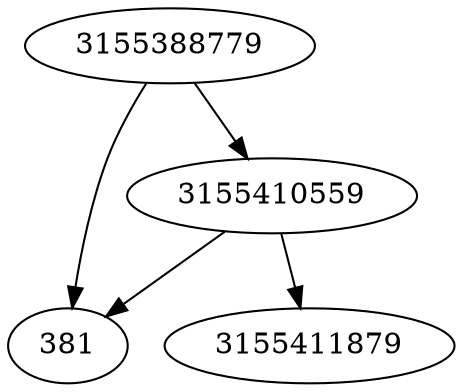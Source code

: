 strict digraph  {
3155410559;
3155388779;
381;
3155411879;
3155410559 -> 381;
3155410559 -> 3155411879;
3155388779 -> 381;
3155388779 -> 3155410559;
}

